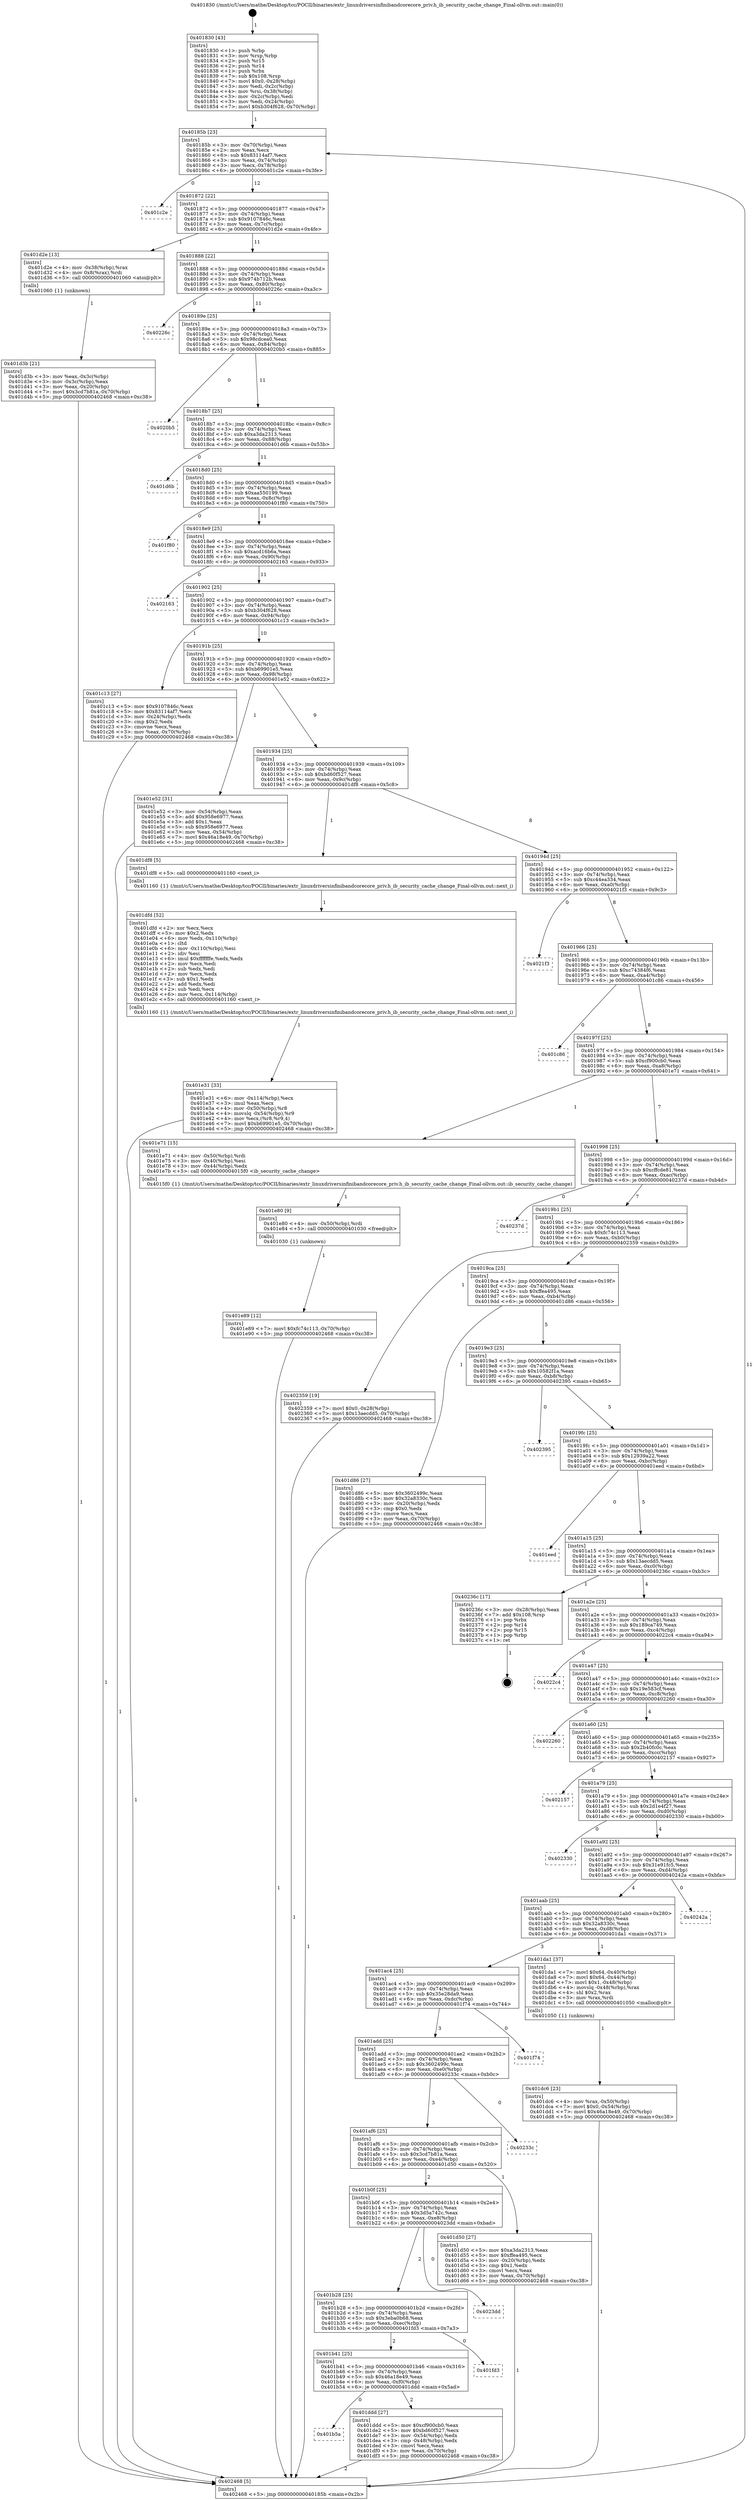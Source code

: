 digraph "0x401830" {
  label = "0x401830 (/mnt/c/Users/mathe/Desktop/tcc/POCII/binaries/extr_linuxdriversinfinibandcorecore_priv.h_ib_security_cache_change_Final-ollvm.out::main(0))"
  labelloc = "t"
  node[shape=record]

  Entry [label="",width=0.3,height=0.3,shape=circle,fillcolor=black,style=filled]
  "0x40185b" [label="{
     0x40185b [23]\l
     | [instrs]\l
     &nbsp;&nbsp;0x40185b \<+3\>: mov -0x70(%rbp),%eax\l
     &nbsp;&nbsp;0x40185e \<+2\>: mov %eax,%ecx\l
     &nbsp;&nbsp;0x401860 \<+6\>: sub $0x83114af7,%ecx\l
     &nbsp;&nbsp;0x401866 \<+3\>: mov %eax,-0x74(%rbp)\l
     &nbsp;&nbsp;0x401869 \<+3\>: mov %ecx,-0x78(%rbp)\l
     &nbsp;&nbsp;0x40186c \<+6\>: je 0000000000401c2e \<main+0x3fe\>\l
  }"]
  "0x401c2e" [label="{
     0x401c2e\l
  }", style=dashed]
  "0x401872" [label="{
     0x401872 [22]\l
     | [instrs]\l
     &nbsp;&nbsp;0x401872 \<+5\>: jmp 0000000000401877 \<main+0x47\>\l
     &nbsp;&nbsp;0x401877 \<+3\>: mov -0x74(%rbp),%eax\l
     &nbsp;&nbsp;0x40187a \<+5\>: sub $0x9107846c,%eax\l
     &nbsp;&nbsp;0x40187f \<+3\>: mov %eax,-0x7c(%rbp)\l
     &nbsp;&nbsp;0x401882 \<+6\>: je 0000000000401d2e \<main+0x4fe\>\l
  }"]
  Exit [label="",width=0.3,height=0.3,shape=circle,fillcolor=black,style=filled,peripheries=2]
  "0x401d2e" [label="{
     0x401d2e [13]\l
     | [instrs]\l
     &nbsp;&nbsp;0x401d2e \<+4\>: mov -0x38(%rbp),%rax\l
     &nbsp;&nbsp;0x401d32 \<+4\>: mov 0x8(%rax),%rdi\l
     &nbsp;&nbsp;0x401d36 \<+5\>: call 0000000000401060 \<atoi@plt\>\l
     | [calls]\l
     &nbsp;&nbsp;0x401060 \{1\} (unknown)\l
  }"]
  "0x401888" [label="{
     0x401888 [22]\l
     | [instrs]\l
     &nbsp;&nbsp;0x401888 \<+5\>: jmp 000000000040188d \<main+0x5d\>\l
     &nbsp;&nbsp;0x40188d \<+3\>: mov -0x74(%rbp),%eax\l
     &nbsp;&nbsp;0x401890 \<+5\>: sub $0x974b712b,%eax\l
     &nbsp;&nbsp;0x401895 \<+3\>: mov %eax,-0x80(%rbp)\l
     &nbsp;&nbsp;0x401898 \<+6\>: je 000000000040226c \<main+0xa3c\>\l
  }"]
  "0x401e89" [label="{
     0x401e89 [12]\l
     | [instrs]\l
     &nbsp;&nbsp;0x401e89 \<+7\>: movl $0xfc74c113,-0x70(%rbp)\l
     &nbsp;&nbsp;0x401e90 \<+5\>: jmp 0000000000402468 \<main+0xc38\>\l
  }"]
  "0x40226c" [label="{
     0x40226c\l
  }", style=dashed]
  "0x40189e" [label="{
     0x40189e [25]\l
     | [instrs]\l
     &nbsp;&nbsp;0x40189e \<+5\>: jmp 00000000004018a3 \<main+0x73\>\l
     &nbsp;&nbsp;0x4018a3 \<+3\>: mov -0x74(%rbp),%eax\l
     &nbsp;&nbsp;0x4018a6 \<+5\>: sub $0x98cdcea0,%eax\l
     &nbsp;&nbsp;0x4018ab \<+6\>: mov %eax,-0x84(%rbp)\l
     &nbsp;&nbsp;0x4018b1 \<+6\>: je 00000000004020b5 \<main+0x885\>\l
  }"]
  "0x401e80" [label="{
     0x401e80 [9]\l
     | [instrs]\l
     &nbsp;&nbsp;0x401e80 \<+4\>: mov -0x50(%rbp),%rdi\l
     &nbsp;&nbsp;0x401e84 \<+5\>: call 0000000000401030 \<free@plt\>\l
     | [calls]\l
     &nbsp;&nbsp;0x401030 \{1\} (unknown)\l
  }"]
  "0x4020b5" [label="{
     0x4020b5\l
  }", style=dashed]
  "0x4018b7" [label="{
     0x4018b7 [25]\l
     | [instrs]\l
     &nbsp;&nbsp;0x4018b7 \<+5\>: jmp 00000000004018bc \<main+0x8c\>\l
     &nbsp;&nbsp;0x4018bc \<+3\>: mov -0x74(%rbp),%eax\l
     &nbsp;&nbsp;0x4018bf \<+5\>: sub $0xa3da2313,%eax\l
     &nbsp;&nbsp;0x4018c4 \<+6\>: mov %eax,-0x88(%rbp)\l
     &nbsp;&nbsp;0x4018ca \<+6\>: je 0000000000401d6b \<main+0x53b\>\l
  }"]
  "0x401e31" [label="{
     0x401e31 [33]\l
     | [instrs]\l
     &nbsp;&nbsp;0x401e31 \<+6\>: mov -0x114(%rbp),%ecx\l
     &nbsp;&nbsp;0x401e37 \<+3\>: imul %eax,%ecx\l
     &nbsp;&nbsp;0x401e3a \<+4\>: mov -0x50(%rbp),%r8\l
     &nbsp;&nbsp;0x401e3e \<+4\>: movslq -0x54(%rbp),%r9\l
     &nbsp;&nbsp;0x401e42 \<+4\>: mov %ecx,(%r8,%r9,4)\l
     &nbsp;&nbsp;0x401e46 \<+7\>: movl $0xb69901e5,-0x70(%rbp)\l
     &nbsp;&nbsp;0x401e4d \<+5\>: jmp 0000000000402468 \<main+0xc38\>\l
  }"]
  "0x401d6b" [label="{
     0x401d6b\l
  }", style=dashed]
  "0x4018d0" [label="{
     0x4018d0 [25]\l
     | [instrs]\l
     &nbsp;&nbsp;0x4018d0 \<+5\>: jmp 00000000004018d5 \<main+0xa5\>\l
     &nbsp;&nbsp;0x4018d5 \<+3\>: mov -0x74(%rbp),%eax\l
     &nbsp;&nbsp;0x4018d8 \<+5\>: sub $0xaa550199,%eax\l
     &nbsp;&nbsp;0x4018dd \<+6\>: mov %eax,-0x8c(%rbp)\l
     &nbsp;&nbsp;0x4018e3 \<+6\>: je 0000000000401f80 \<main+0x750\>\l
  }"]
  "0x401dfd" [label="{
     0x401dfd [52]\l
     | [instrs]\l
     &nbsp;&nbsp;0x401dfd \<+2\>: xor %ecx,%ecx\l
     &nbsp;&nbsp;0x401dff \<+5\>: mov $0x2,%edx\l
     &nbsp;&nbsp;0x401e04 \<+6\>: mov %edx,-0x110(%rbp)\l
     &nbsp;&nbsp;0x401e0a \<+1\>: cltd\l
     &nbsp;&nbsp;0x401e0b \<+6\>: mov -0x110(%rbp),%esi\l
     &nbsp;&nbsp;0x401e11 \<+2\>: idiv %esi\l
     &nbsp;&nbsp;0x401e13 \<+6\>: imul $0xfffffffe,%edx,%edx\l
     &nbsp;&nbsp;0x401e19 \<+2\>: mov %ecx,%edi\l
     &nbsp;&nbsp;0x401e1b \<+2\>: sub %edx,%edi\l
     &nbsp;&nbsp;0x401e1d \<+2\>: mov %ecx,%edx\l
     &nbsp;&nbsp;0x401e1f \<+3\>: sub $0x1,%edx\l
     &nbsp;&nbsp;0x401e22 \<+2\>: add %edx,%edi\l
     &nbsp;&nbsp;0x401e24 \<+2\>: sub %edi,%ecx\l
     &nbsp;&nbsp;0x401e26 \<+6\>: mov %ecx,-0x114(%rbp)\l
     &nbsp;&nbsp;0x401e2c \<+5\>: call 0000000000401160 \<next_i\>\l
     | [calls]\l
     &nbsp;&nbsp;0x401160 \{1\} (/mnt/c/Users/mathe/Desktop/tcc/POCII/binaries/extr_linuxdriversinfinibandcorecore_priv.h_ib_security_cache_change_Final-ollvm.out::next_i)\l
  }"]
  "0x401f80" [label="{
     0x401f80\l
  }", style=dashed]
  "0x4018e9" [label="{
     0x4018e9 [25]\l
     | [instrs]\l
     &nbsp;&nbsp;0x4018e9 \<+5\>: jmp 00000000004018ee \<main+0xbe\>\l
     &nbsp;&nbsp;0x4018ee \<+3\>: mov -0x74(%rbp),%eax\l
     &nbsp;&nbsp;0x4018f1 \<+5\>: sub $0xacd16b6a,%eax\l
     &nbsp;&nbsp;0x4018f6 \<+6\>: mov %eax,-0x90(%rbp)\l
     &nbsp;&nbsp;0x4018fc \<+6\>: je 0000000000402163 \<main+0x933\>\l
  }"]
  "0x401b5a" [label="{
     0x401b5a\l
  }", style=dashed]
  "0x402163" [label="{
     0x402163\l
  }", style=dashed]
  "0x401902" [label="{
     0x401902 [25]\l
     | [instrs]\l
     &nbsp;&nbsp;0x401902 \<+5\>: jmp 0000000000401907 \<main+0xd7\>\l
     &nbsp;&nbsp;0x401907 \<+3\>: mov -0x74(%rbp),%eax\l
     &nbsp;&nbsp;0x40190a \<+5\>: sub $0xb304f628,%eax\l
     &nbsp;&nbsp;0x40190f \<+6\>: mov %eax,-0x94(%rbp)\l
     &nbsp;&nbsp;0x401915 \<+6\>: je 0000000000401c13 \<main+0x3e3\>\l
  }"]
  "0x401ddd" [label="{
     0x401ddd [27]\l
     | [instrs]\l
     &nbsp;&nbsp;0x401ddd \<+5\>: mov $0xcf900cb0,%eax\l
     &nbsp;&nbsp;0x401de2 \<+5\>: mov $0xbd60f527,%ecx\l
     &nbsp;&nbsp;0x401de7 \<+3\>: mov -0x54(%rbp),%edx\l
     &nbsp;&nbsp;0x401dea \<+3\>: cmp -0x48(%rbp),%edx\l
     &nbsp;&nbsp;0x401ded \<+3\>: cmovl %ecx,%eax\l
     &nbsp;&nbsp;0x401df0 \<+3\>: mov %eax,-0x70(%rbp)\l
     &nbsp;&nbsp;0x401df3 \<+5\>: jmp 0000000000402468 \<main+0xc38\>\l
  }"]
  "0x401c13" [label="{
     0x401c13 [27]\l
     | [instrs]\l
     &nbsp;&nbsp;0x401c13 \<+5\>: mov $0x9107846c,%eax\l
     &nbsp;&nbsp;0x401c18 \<+5\>: mov $0x83114af7,%ecx\l
     &nbsp;&nbsp;0x401c1d \<+3\>: mov -0x24(%rbp),%edx\l
     &nbsp;&nbsp;0x401c20 \<+3\>: cmp $0x2,%edx\l
     &nbsp;&nbsp;0x401c23 \<+3\>: cmovne %ecx,%eax\l
     &nbsp;&nbsp;0x401c26 \<+3\>: mov %eax,-0x70(%rbp)\l
     &nbsp;&nbsp;0x401c29 \<+5\>: jmp 0000000000402468 \<main+0xc38\>\l
  }"]
  "0x40191b" [label="{
     0x40191b [25]\l
     | [instrs]\l
     &nbsp;&nbsp;0x40191b \<+5\>: jmp 0000000000401920 \<main+0xf0\>\l
     &nbsp;&nbsp;0x401920 \<+3\>: mov -0x74(%rbp),%eax\l
     &nbsp;&nbsp;0x401923 \<+5\>: sub $0xb69901e5,%eax\l
     &nbsp;&nbsp;0x401928 \<+6\>: mov %eax,-0x98(%rbp)\l
     &nbsp;&nbsp;0x40192e \<+6\>: je 0000000000401e52 \<main+0x622\>\l
  }"]
  "0x402468" [label="{
     0x402468 [5]\l
     | [instrs]\l
     &nbsp;&nbsp;0x402468 \<+5\>: jmp 000000000040185b \<main+0x2b\>\l
  }"]
  "0x401830" [label="{
     0x401830 [43]\l
     | [instrs]\l
     &nbsp;&nbsp;0x401830 \<+1\>: push %rbp\l
     &nbsp;&nbsp;0x401831 \<+3\>: mov %rsp,%rbp\l
     &nbsp;&nbsp;0x401834 \<+2\>: push %r15\l
     &nbsp;&nbsp;0x401836 \<+2\>: push %r14\l
     &nbsp;&nbsp;0x401838 \<+1\>: push %rbx\l
     &nbsp;&nbsp;0x401839 \<+7\>: sub $0x108,%rsp\l
     &nbsp;&nbsp;0x401840 \<+7\>: movl $0x0,-0x28(%rbp)\l
     &nbsp;&nbsp;0x401847 \<+3\>: mov %edi,-0x2c(%rbp)\l
     &nbsp;&nbsp;0x40184a \<+4\>: mov %rsi,-0x38(%rbp)\l
     &nbsp;&nbsp;0x40184e \<+3\>: mov -0x2c(%rbp),%edi\l
     &nbsp;&nbsp;0x401851 \<+3\>: mov %edi,-0x24(%rbp)\l
     &nbsp;&nbsp;0x401854 \<+7\>: movl $0xb304f628,-0x70(%rbp)\l
  }"]
  "0x401d3b" [label="{
     0x401d3b [21]\l
     | [instrs]\l
     &nbsp;&nbsp;0x401d3b \<+3\>: mov %eax,-0x3c(%rbp)\l
     &nbsp;&nbsp;0x401d3e \<+3\>: mov -0x3c(%rbp),%eax\l
     &nbsp;&nbsp;0x401d41 \<+3\>: mov %eax,-0x20(%rbp)\l
     &nbsp;&nbsp;0x401d44 \<+7\>: movl $0x3cd7b81a,-0x70(%rbp)\l
     &nbsp;&nbsp;0x401d4b \<+5\>: jmp 0000000000402468 \<main+0xc38\>\l
  }"]
  "0x401b41" [label="{
     0x401b41 [25]\l
     | [instrs]\l
     &nbsp;&nbsp;0x401b41 \<+5\>: jmp 0000000000401b46 \<main+0x316\>\l
     &nbsp;&nbsp;0x401b46 \<+3\>: mov -0x74(%rbp),%eax\l
     &nbsp;&nbsp;0x401b49 \<+5\>: sub $0x46a18e49,%eax\l
     &nbsp;&nbsp;0x401b4e \<+6\>: mov %eax,-0xf0(%rbp)\l
     &nbsp;&nbsp;0x401b54 \<+6\>: je 0000000000401ddd \<main+0x5ad\>\l
  }"]
  "0x401e52" [label="{
     0x401e52 [31]\l
     | [instrs]\l
     &nbsp;&nbsp;0x401e52 \<+3\>: mov -0x54(%rbp),%eax\l
     &nbsp;&nbsp;0x401e55 \<+5\>: add $0x958e6977,%eax\l
     &nbsp;&nbsp;0x401e5a \<+3\>: add $0x1,%eax\l
     &nbsp;&nbsp;0x401e5d \<+5\>: sub $0x958e6977,%eax\l
     &nbsp;&nbsp;0x401e62 \<+3\>: mov %eax,-0x54(%rbp)\l
     &nbsp;&nbsp;0x401e65 \<+7\>: movl $0x46a18e49,-0x70(%rbp)\l
     &nbsp;&nbsp;0x401e6c \<+5\>: jmp 0000000000402468 \<main+0xc38\>\l
  }"]
  "0x401934" [label="{
     0x401934 [25]\l
     | [instrs]\l
     &nbsp;&nbsp;0x401934 \<+5\>: jmp 0000000000401939 \<main+0x109\>\l
     &nbsp;&nbsp;0x401939 \<+3\>: mov -0x74(%rbp),%eax\l
     &nbsp;&nbsp;0x40193c \<+5\>: sub $0xbd60f527,%eax\l
     &nbsp;&nbsp;0x401941 \<+6\>: mov %eax,-0x9c(%rbp)\l
     &nbsp;&nbsp;0x401947 \<+6\>: je 0000000000401df8 \<main+0x5c8\>\l
  }"]
  "0x401fd3" [label="{
     0x401fd3\l
  }", style=dashed]
  "0x401df8" [label="{
     0x401df8 [5]\l
     | [instrs]\l
     &nbsp;&nbsp;0x401df8 \<+5\>: call 0000000000401160 \<next_i\>\l
     | [calls]\l
     &nbsp;&nbsp;0x401160 \{1\} (/mnt/c/Users/mathe/Desktop/tcc/POCII/binaries/extr_linuxdriversinfinibandcorecore_priv.h_ib_security_cache_change_Final-ollvm.out::next_i)\l
  }"]
  "0x40194d" [label="{
     0x40194d [25]\l
     | [instrs]\l
     &nbsp;&nbsp;0x40194d \<+5\>: jmp 0000000000401952 \<main+0x122\>\l
     &nbsp;&nbsp;0x401952 \<+3\>: mov -0x74(%rbp),%eax\l
     &nbsp;&nbsp;0x401955 \<+5\>: sub $0xc44ea334,%eax\l
     &nbsp;&nbsp;0x40195a \<+6\>: mov %eax,-0xa0(%rbp)\l
     &nbsp;&nbsp;0x401960 \<+6\>: je 00000000004021f3 \<main+0x9c3\>\l
  }"]
  "0x401b28" [label="{
     0x401b28 [25]\l
     | [instrs]\l
     &nbsp;&nbsp;0x401b28 \<+5\>: jmp 0000000000401b2d \<main+0x2fd\>\l
     &nbsp;&nbsp;0x401b2d \<+3\>: mov -0x74(%rbp),%eax\l
     &nbsp;&nbsp;0x401b30 \<+5\>: sub $0x3eba0b68,%eax\l
     &nbsp;&nbsp;0x401b35 \<+6\>: mov %eax,-0xec(%rbp)\l
     &nbsp;&nbsp;0x401b3b \<+6\>: je 0000000000401fd3 \<main+0x7a3\>\l
  }"]
  "0x4021f3" [label="{
     0x4021f3\l
  }", style=dashed]
  "0x401966" [label="{
     0x401966 [25]\l
     | [instrs]\l
     &nbsp;&nbsp;0x401966 \<+5\>: jmp 000000000040196b \<main+0x13b\>\l
     &nbsp;&nbsp;0x40196b \<+3\>: mov -0x74(%rbp),%eax\l
     &nbsp;&nbsp;0x40196e \<+5\>: sub $0xc74384f6,%eax\l
     &nbsp;&nbsp;0x401973 \<+6\>: mov %eax,-0xa4(%rbp)\l
     &nbsp;&nbsp;0x401979 \<+6\>: je 0000000000401c86 \<main+0x456\>\l
  }"]
  "0x4023dd" [label="{
     0x4023dd\l
  }", style=dashed]
  "0x401c86" [label="{
     0x401c86\l
  }", style=dashed]
  "0x40197f" [label="{
     0x40197f [25]\l
     | [instrs]\l
     &nbsp;&nbsp;0x40197f \<+5\>: jmp 0000000000401984 \<main+0x154\>\l
     &nbsp;&nbsp;0x401984 \<+3\>: mov -0x74(%rbp),%eax\l
     &nbsp;&nbsp;0x401987 \<+5\>: sub $0xcf900cb0,%eax\l
     &nbsp;&nbsp;0x40198c \<+6\>: mov %eax,-0xa8(%rbp)\l
     &nbsp;&nbsp;0x401992 \<+6\>: je 0000000000401e71 \<main+0x641\>\l
  }"]
  "0x401dc6" [label="{
     0x401dc6 [23]\l
     | [instrs]\l
     &nbsp;&nbsp;0x401dc6 \<+4\>: mov %rax,-0x50(%rbp)\l
     &nbsp;&nbsp;0x401dca \<+7\>: movl $0x0,-0x54(%rbp)\l
     &nbsp;&nbsp;0x401dd1 \<+7\>: movl $0x46a18e49,-0x70(%rbp)\l
     &nbsp;&nbsp;0x401dd8 \<+5\>: jmp 0000000000402468 \<main+0xc38\>\l
  }"]
  "0x401e71" [label="{
     0x401e71 [15]\l
     | [instrs]\l
     &nbsp;&nbsp;0x401e71 \<+4\>: mov -0x50(%rbp),%rdi\l
     &nbsp;&nbsp;0x401e75 \<+3\>: mov -0x40(%rbp),%esi\l
     &nbsp;&nbsp;0x401e78 \<+3\>: mov -0x44(%rbp),%edx\l
     &nbsp;&nbsp;0x401e7b \<+5\>: call 00000000004015f0 \<ib_security_cache_change\>\l
     | [calls]\l
     &nbsp;&nbsp;0x4015f0 \{1\} (/mnt/c/Users/mathe/Desktop/tcc/POCII/binaries/extr_linuxdriversinfinibandcorecore_priv.h_ib_security_cache_change_Final-ollvm.out::ib_security_cache_change)\l
  }"]
  "0x401998" [label="{
     0x401998 [25]\l
     | [instrs]\l
     &nbsp;&nbsp;0x401998 \<+5\>: jmp 000000000040199d \<main+0x16d\>\l
     &nbsp;&nbsp;0x40199d \<+3\>: mov -0x74(%rbp),%eax\l
     &nbsp;&nbsp;0x4019a0 \<+5\>: sub $0xcffcde81,%eax\l
     &nbsp;&nbsp;0x4019a5 \<+6\>: mov %eax,-0xac(%rbp)\l
     &nbsp;&nbsp;0x4019ab \<+6\>: je 000000000040237d \<main+0xb4d\>\l
  }"]
  "0x401b0f" [label="{
     0x401b0f [25]\l
     | [instrs]\l
     &nbsp;&nbsp;0x401b0f \<+5\>: jmp 0000000000401b14 \<main+0x2e4\>\l
     &nbsp;&nbsp;0x401b14 \<+3\>: mov -0x74(%rbp),%eax\l
     &nbsp;&nbsp;0x401b17 \<+5\>: sub $0x3d5a742c,%eax\l
     &nbsp;&nbsp;0x401b1c \<+6\>: mov %eax,-0xe8(%rbp)\l
     &nbsp;&nbsp;0x401b22 \<+6\>: je 00000000004023dd \<main+0xbad\>\l
  }"]
  "0x40237d" [label="{
     0x40237d\l
  }", style=dashed]
  "0x4019b1" [label="{
     0x4019b1 [25]\l
     | [instrs]\l
     &nbsp;&nbsp;0x4019b1 \<+5\>: jmp 00000000004019b6 \<main+0x186\>\l
     &nbsp;&nbsp;0x4019b6 \<+3\>: mov -0x74(%rbp),%eax\l
     &nbsp;&nbsp;0x4019b9 \<+5\>: sub $0xfc74c113,%eax\l
     &nbsp;&nbsp;0x4019be \<+6\>: mov %eax,-0xb0(%rbp)\l
     &nbsp;&nbsp;0x4019c4 \<+6\>: je 0000000000402359 \<main+0xb29\>\l
  }"]
  "0x401d50" [label="{
     0x401d50 [27]\l
     | [instrs]\l
     &nbsp;&nbsp;0x401d50 \<+5\>: mov $0xa3da2313,%eax\l
     &nbsp;&nbsp;0x401d55 \<+5\>: mov $0xffea495,%ecx\l
     &nbsp;&nbsp;0x401d5a \<+3\>: mov -0x20(%rbp),%edx\l
     &nbsp;&nbsp;0x401d5d \<+3\>: cmp $0x1,%edx\l
     &nbsp;&nbsp;0x401d60 \<+3\>: cmovl %ecx,%eax\l
     &nbsp;&nbsp;0x401d63 \<+3\>: mov %eax,-0x70(%rbp)\l
     &nbsp;&nbsp;0x401d66 \<+5\>: jmp 0000000000402468 \<main+0xc38\>\l
  }"]
  "0x402359" [label="{
     0x402359 [19]\l
     | [instrs]\l
     &nbsp;&nbsp;0x402359 \<+7\>: movl $0x0,-0x28(%rbp)\l
     &nbsp;&nbsp;0x402360 \<+7\>: movl $0x13aecdd5,-0x70(%rbp)\l
     &nbsp;&nbsp;0x402367 \<+5\>: jmp 0000000000402468 \<main+0xc38\>\l
  }"]
  "0x4019ca" [label="{
     0x4019ca [25]\l
     | [instrs]\l
     &nbsp;&nbsp;0x4019ca \<+5\>: jmp 00000000004019cf \<main+0x19f\>\l
     &nbsp;&nbsp;0x4019cf \<+3\>: mov -0x74(%rbp),%eax\l
     &nbsp;&nbsp;0x4019d2 \<+5\>: sub $0xffea495,%eax\l
     &nbsp;&nbsp;0x4019d7 \<+6\>: mov %eax,-0xb4(%rbp)\l
     &nbsp;&nbsp;0x4019dd \<+6\>: je 0000000000401d86 \<main+0x556\>\l
  }"]
  "0x401af6" [label="{
     0x401af6 [25]\l
     | [instrs]\l
     &nbsp;&nbsp;0x401af6 \<+5\>: jmp 0000000000401afb \<main+0x2cb\>\l
     &nbsp;&nbsp;0x401afb \<+3\>: mov -0x74(%rbp),%eax\l
     &nbsp;&nbsp;0x401afe \<+5\>: sub $0x3cd7b81a,%eax\l
     &nbsp;&nbsp;0x401b03 \<+6\>: mov %eax,-0xe4(%rbp)\l
     &nbsp;&nbsp;0x401b09 \<+6\>: je 0000000000401d50 \<main+0x520\>\l
  }"]
  "0x401d86" [label="{
     0x401d86 [27]\l
     | [instrs]\l
     &nbsp;&nbsp;0x401d86 \<+5\>: mov $0x3602499c,%eax\l
     &nbsp;&nbsp;0x401d8b \<+5\>: mov $0x32a8330c,%ecx\l
     &nbsp;&nbsp;0x401d90 \<+3\>: mov -0x20(%rbp),%edx\l
     &nbsp;&nbsp;0x401d93 \<+3\>: cmp $0x0,%edx\l
     &nbsp;&nbsp;0x401d96 \<+3\>: cmove %ecx,%eax\l
     &nbsp;&nbsp;0x401d99 \<+3\>: mov %eax,-0x70(%rbp)\l
     &nbsp;&nbsp;0x401d9c \<+5\>: jmp 0000000000402468 \<main+0xc38\>\l
  }"]
  "0x4019e3" [label="{
     0x4019e3 [25]\l
     | [instrs]\l
     &nbsp;&nbsp;0x4019e3 \<+5\>: jmp 00000000004019e8 \<main+0x1b8\>\l
     &nbsp;&nbsp;0x4019e8 \<+3\>: mov -0x74(%rbp),%eax\l
     &nbsp;&nbsp;0x4019eb \<+5\>: sub $0x10582f1a,%eax\l
     &nbsp;&nbsp;0x4019f0 \<+6\>: mov %eax,-0xb8(%rbp)\l
     &nbsp;&nbsp;0x4019f6 \<+6\>: je 0000000000402395 \<main+0xb65\>\l
  }"]
  "0x40233c" [label="{
     0x40233c\l
  }", style=dashed]
  "0x402395" [label="{
     0x402395\l
  }", style=dashed]
  "0x4019fc" [label="{
     0x4019fc [25]\l
     | [instrs]\l
     &nbsp;&nbsp;0x4019fc \<+5\>: jmp 0000000000401a01 \<main+0x1d1\>\l
     &nbsp;&nbsp;0x401a01 \<+3\>: mov -0x74(%rbp),%eax\l
     &nbsp;&nbsp;0x401a04 \<+5\>: sub $0x12939a22,%eax\l
     &nbsp;&nbsp;0x401a09 \<+6\>: mov %eax,-0xbc(%rbp)\l
     &nbsp;&nbsp;0x401a0f \<+6\>: je 0000000000401eed \<main+0x6bd\>\l
  }"]
  "0x401add" [label="{
     0x401add [25]\l
     | [instrs]\l
     &nbsp;&nbsp;0x401add \<+5\>: jmp 0000000000401ae2 \<main+0x2b2\>\l
     &nbsp;&nbsp;0x401ae2 \<+3\>: mov -0x74(%rbp),%eax\l
     &nbsp;&nbsp;0x401ae5 \<+5\>: sub $0x3602499c,%eax\l
     &nbsp;&nbsp;0x401aea \<+6\>: mov %eax,-0xe0(%rbp)\l
     &nbsp;&nbsp;0x401af0 \<+6\>: je 000000000040233c \<main+0xb0c\>\l
  }"]
  "0x401eed" [label="{
     0x401eed\l
  }", style=dashed]
  "0x401a15" [label="{
     0x401a15 [25]\l
     | [instrs]\l
     &nbsp;&nbsp;0x401a15 \<+5\>: jmp 0000000000401a1a \<main+0x1ea\>\l
     &nbsp;&nbsp;0x401a1a \<+3\>: mov -0x74(%rbp),%eax\l
     &nbsp;&nbsp;0x401a1d \<+5\>: sub $0x13aecdd5,%eax\l
     &nbsp;&nbsp;0x401a22 \<+6\>: mov %eax,-0xc0(%rbp)\l
     &nbsp;&nbsp;0x401a28 \<+6\>: je 000000000040236c \<main+0xb3c\>\l
  }"]
  "0x401f74" [label="{
     0x401f74\l
  }", style=dashed]
  "0x40236c" [label="{
     0x40236c [17]\l
     | [instrs]\l
     &nbsp;&nbsp;0x40236c \<+3\>: mov -0x28(%rbp),%eax\l
     &nbsp;&nbsp;0x40236f \<+7\>: add $0x108,%rsp\l
     &nbsp;&nbsp;0x402376 \<+1\>: pop %rbx\l
     &nbsp;&nbsp;0x402377 \<+2\>: pop %r14\l
     &nbsp;&nbsp;0x402379 \<+2\>: pop %r15\l
     &nbsp;&nbsp;0x40237b \<+1\>: pop %rbp\l
     &nbsp;&nbsp;0x40237c \<+1\>: ret\l
  }"]
  "0x401a2e" [label="{
     0x401a2e [25]\l
     | [instrs]\l
     &nbsp;&nbsp;0x401a2e \<+5\>: jmp 0000000000401a33 \<main+0x203\>\l
     &nbsp;&nbsp;0x401a33 \<+3\>: mov -0x74(%rbp),%eax\l
     &nbsp;&nbsp;0x401a36 \<+5\>: sub $0x189ca749,%eax\l
     &nbsp;&nbsp;0x401a3b \<+6\>: mov %eax,-0xc4(%rbp)\l
     &nbsp;&nbsp;0x401a41 \<+6\>: je 00000000004022c4 \<main+0xa94\>\l
  }"]
  "0x401ac4" [label="{
     0x401ac4 [25]\l
     | [instrs]\l
     &nbsp;&nbsp;0x401ac4 \<+5\>: jmp 0000000000401ac9 \<main+0x299\>\l
     &nbsp;&nbsp;0x401ac9 \<+3\>: mov -0x74(%rbp),%eax\l
     &nbsp;&nbsp;0x401acc \<+5\>: sub $0x35e28da9,%eax\l
     &nbsp;&nbsp;0x401ad1 \<+6\>: mov %eax,-0xdc(%rbp)\l
     &nbsp;&nbsp;0x401ad7 \<+6\>: je 0000000000401f74 \<main+0x744\>\l
  }"]
  "0x4022c4" [label="{
     0x4022c4\l
  }", style=dashed]
  "0x401a47" [label="{
     0x401a47 [25]\l
     | [instrs]\l
     &nbsp;&nbsp;0x401a47 \<+5\>: jmp 0000000000401a4c \<main+0x21c\>\l
     &nbsp;&nbsp;0x401a4c \<+3\>: mov -0x74(%rbp),%eax\l
     &nbsp;&nbsp;0x401a4f \<+5\>: sub $0x19e583cf,%eax\l
     &nbsp;&nbsp;0x401a54 \<+6\>: mov %eax,-0xc8(%rbp)\l
     &nbsp;&nbsp;0x401a5a \<+6\>: je 0000000000402260 \<main+0xa30\>\l
  }"]
  "0x401da1" [label="{
     0x401da1 [37]\l
     | [instrs]\l
     &nbsp;&nbsp;0x401da1 \<+7\>: movl $0x64,-0x40(%rbp)\l
     &nbsp;&nbsp;0x401da8 \<+7\>: movl $0x64,-0x44(%rbp)\l
     &nbsp;&nbsp;0x401daf \<+7\>: movl $0x1,-0x48(%rbp)\l
     &nbsp;&nbsp;0x401db6 \<+4\>: movslq -0x48(%rbp),%rax\l
     &nbsp;&nbsp;0x401dba \<+4\>: shl $0x2,%rax\l
     &nbsp;&nbsp;0x401dbe \<+3\>: mov %rax,%rdi\l
     &nbsp;&nbsp;0x401dc1 \<+5\>: call 0000000000401050 \<malloc@plt\>\l
     | [calls]\l
     &nbsp;&nbsp;0x401050 \{1\} (unknown)\l
  }"]
  "0x402260" [label="{
     0x402260\l
  }", style=dashed]
  "0x401a60" [label="{
     0x401a60 [25]\l
     | [instrs]\l
     &nbsp;&nbsp;0x401a60 \<+5\>: jmp 0000000000401a65 \<main+0x235\>\l
     &nbsp;&nbsp;0x401a65 \<+3\>: mov -0x74(%rbp),%eax\l
     &nbsp;&nbsp;0x401a68 \<+5\>: sub $0x2b40fc0c,%eax\l
     &nbsp;&nbsp;0x401a6d \<+6\>: mov %eax,-0xcc(%rbp)\l
     &nbsp;&nbsp;0x401a73 \<+6\>: je 0000000000402157 \<main+0x927\>\l
  }"]
  "0x401aab" [label="{
     0x401aab [25]\l
     | [instrs]\l
     &nbsp;&nbsp;0x401aab \<+5\>: jmp 0000000000401ab0 \<main+0x280\>\l
     &nbsp;&nbsp;0x401ab0 \<+3\>: mov -0x74(%rbp),%eax\l
     &nbsp;&nbsp;0x401ab3 \<+5\>: sub $0x32a8330c,%eax\l
     &nbsp;&nbsp;0x401ab8 \<+6\>: mov %eax,-0xd8(%rbp)\l
     &nbsp;&nbsp;0x401abe \<+6\>: je 0000000000401da1 \<main+0x571\>\l
  }"]
  "0x402157" [label="{
     0x402157\l
  }", style=dashed]
  "0x401a79" [label="{
     0x401a79 [25]\l
     | [instrs]\l
     &nbsp;&nbsp;0x401a79 \<+5\>: jmp 0000000000401a7e \<main+0x24e\>\l
     &nbsp;&nbsp;0x401a7e \<+3\>: mov -0x74(%rbp),%eax\l
     &nbsp;&nbsp;0x401a81 \<+5\>: sub $0x2d1e4f27,%eax\l
     &nbsp;&nbsp;0x401a86 \<+6\>: mov %eax,-0xd0(%rbp)\l
     &nbsp;&nbsp;0x401a8c \<+6\>: je 0000000000402330 \<main+0xb00\>\l
  }"]
  "0x40242a" [label="{
     0x40242a\l
  }", style=dashed]
  "0x402330" [label="{
     0x402330\l
  }", style=dashed]
  "0x401a92" [label="{
     0x401a92 [25]\l
     | [instrs]\l
     &nbsp;&nbsp;0x401a92 \<+5\>: jmp 0000000000401a97 \<main+0x267\>\l
     &nbsp;&nbsp;0x401a97 \<+3\>: mov -0x74(%rbp),%eax\l
     &nbsp;&nbsp;0x401a9a \<+5\>: sub $0x31e91fc5,%eax\l
     &nbsp;&nbsp;0x401a9f \<+6\>: mov %eax,-0xd4(%rbp)\l
     &nbsp;&nbsp;0x401aa5 \<+6\>: je 000000000040242a \<main+0xbfa\>\l
  }"]
  Entry -> "0x401830" [label=" 1"]
  "0x40185b" -> "0x401c2e" [label=" 0"]
  "0x40185b" -> "0x401872" [label=" 12"]
  "0x40236c" -> Exit [label=" 1"]
  "0x401872" -> "0x401d2e" [label=" 1"]
  "0x401872" -> "0x401888" [label=" 11"]
  "0x402359" -> "0x402468" [label=" 1"]
  "0x401888" -> "0x40226c" [label=" 0"]
  "0x401888" -> "0x40189e" [label=" 11"]
  "0x401e89" -> "0x402468" [label=" 1"]
  "0x40189e" -> "0x4020b5" [label=" 0"]
  "0x40189e" -> "0x4018b7" [label=" 11"]
  "0x401e80" -> "0x401e89" [label=" 1"]
  "0x4018b7" -> "0x401d6b" [label=" 0"]
  "0x4018b7" -> "0x4018d0" [label=" 11"]
  "0x401e71" -> "0x401e80" [label=" 1"]
  "0x4018d0" -> "0x401f80" [label=" 0"]
  "0x4018d0" -> "0x4018e9" [label=" 11"]
  "0x401e52" -> "0x402468" [label=" 1"]
  "0x4018e9" -> "0x402163" [label=" 0"]
  "0x4018e9" -> "0x401902" [label=" 11"]
  "0x401e31" -> "0x402468" [label=" 1"]
  "0x401902" -> "0x401c13" [label=" 1"]
  "0x401902" -> "0x40191b" [label=" 10"]
  "0x401c13" -> "0x402468" [label=" 1"]
  "0x401830" -> "0x40185b" [label=" 1"]
  "0x402468" -> "0x40185b" [label=" 11"]
  "0x401d2e" -> "0x401d3b" [label=" 1"]
  "0x401d3b" -> "0x402468" [label=" 1"]
  "0x401dfd" -> "0x401e31" [label=" 1"]
  "0x40191b" -> "0x401e52" [label=" 1"]
  "0x40191b" -> "0x401934" [label=" 9"]
  "0x401ddd" -> "0x402468" [label=" 2"]
  "0x401934" -> "0x401df8" [label=" 1"]
  "0x401934" -> "0x40194d" [label=" 8"]
  "0x401b41" -> "0x401b5a" [label=" 0"]
  "0x40194d" -> "0x4021f3" [label=" 0"]
  "0x40194d" -> "0x401966" [label=" 8"]
  "0x401df8" -> "0x401dfd" [label=" 1"]
  "0x401966" -> "0x401c86" [label=" 0"]
  "0x401966" -> "0x40197f" [label=" 8"]
  "0x401b28" -> "0x401b41" [label=" 2"]
  "0x40197f" -> "0x401e71" [label=" 1"]
  "0x40197f" -> "0x401998" [label=" 7"]
  "0x401b41" -> "0x401ddd" [label=" 2"]
  "0x401998" -> "0x40237d" [label=" 0"]
  "0x401998" -> "0x4019b1" [label=" 7"]
  "0x401b0f" -> "0x401b28" [label=" 2"]
  "0x4019b1" -> "0x402359" [label=" 1"]
  "0x4019b1" -> "0x4019ca" [label=" 6"]
  "0x401b0f" -> "0x4023dd" [label=" 0"]
  "0x4019ca" -> "0x401d86" [label=" 1"]
  "0x4019ca" -> "0x4019e3" [label=" 5"]
  "0x401dc6" -> "0x402468" [label=" 1"]
  "0x4019e3" -> "0x402395" [label=" 0"]
  "0x4019e3" -> "0x4019fc" [label=" 5"]
  "0x401da1" -> "0x401dc6" [label=" 1"]
  "0x4019fc" -> "0x401eed" [label=" 0"]
  "0x4019fc" -> "0x401a15" [label=" 5"]
  "0x401d50" -> "0x402468" [label=" 1"]
  "0x401a15" -> "0x40236c" [label=" 1"]
  "0x401a15" -> "0x401a2e" [label=" 4"]
  "0x401af6" -> "0x401b0f" [label=" 2"]
  "0x401a2e" -> "0x4022c4" [label=" 0"]
  "0x401a2e" -> "0x401a47" [label=" 4"]
  "0x401b28" -> "0x401fd3" [label=" 0"]
  "0x401a47" -> "0x402260" [label=" 0"]
  "0x401a47" -> "0x401a60" [label=" 4"]
  "0x401add" -> "0x401af6" [label=" 3"]
  "0x401a60" -> "0x402157" [label=" 0"]
  "0x401a60" -> "0x401a79" [label=" 4"]
  "0x401d86" -> "0x402468" [label=" 1"]
  "0x401a79" -> "0x402330" [label=" 0"]
  "0x401a79" -> "0x401a92" [label=" 4"]
  "0x401ac4" -> "0x401add" [label=" 3"]
  "0x401a92" -> "0x40242a" [label=" 0"]
  "0x401a92" -> "0x401aab" [label=" 4"]
  "0x401add" -> "0x40233c" [label=" 0"]
  "0x401aab" -> "0x401da1" [label=" 1"]
  "0x401aab" -> "0x401ac4" [label=" 3"]
  "0x401af6" -> "0x401d50" [label=" 1"]
  "0x401ac4" -> "0x401f74" [label=" 0"]
}
